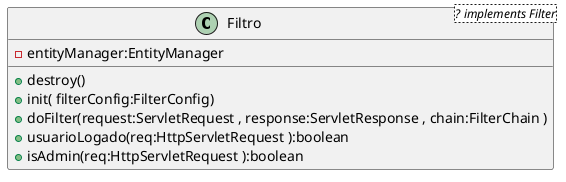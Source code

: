 @startuml

class Filtro<? implements Filter>{
   +destroy()
   +init( filterConfig:FilterConfig)
   +doFilter(request:ServletRequest , response:ServletResponse , chain:FilterChain ) 
   - entityManager:EntityManager
   
   
   +usuarioLogado(req:HttpServletRequest ):boolean
   +isAdmin(req:HttpServletRequest ):boolean
}
@enduml